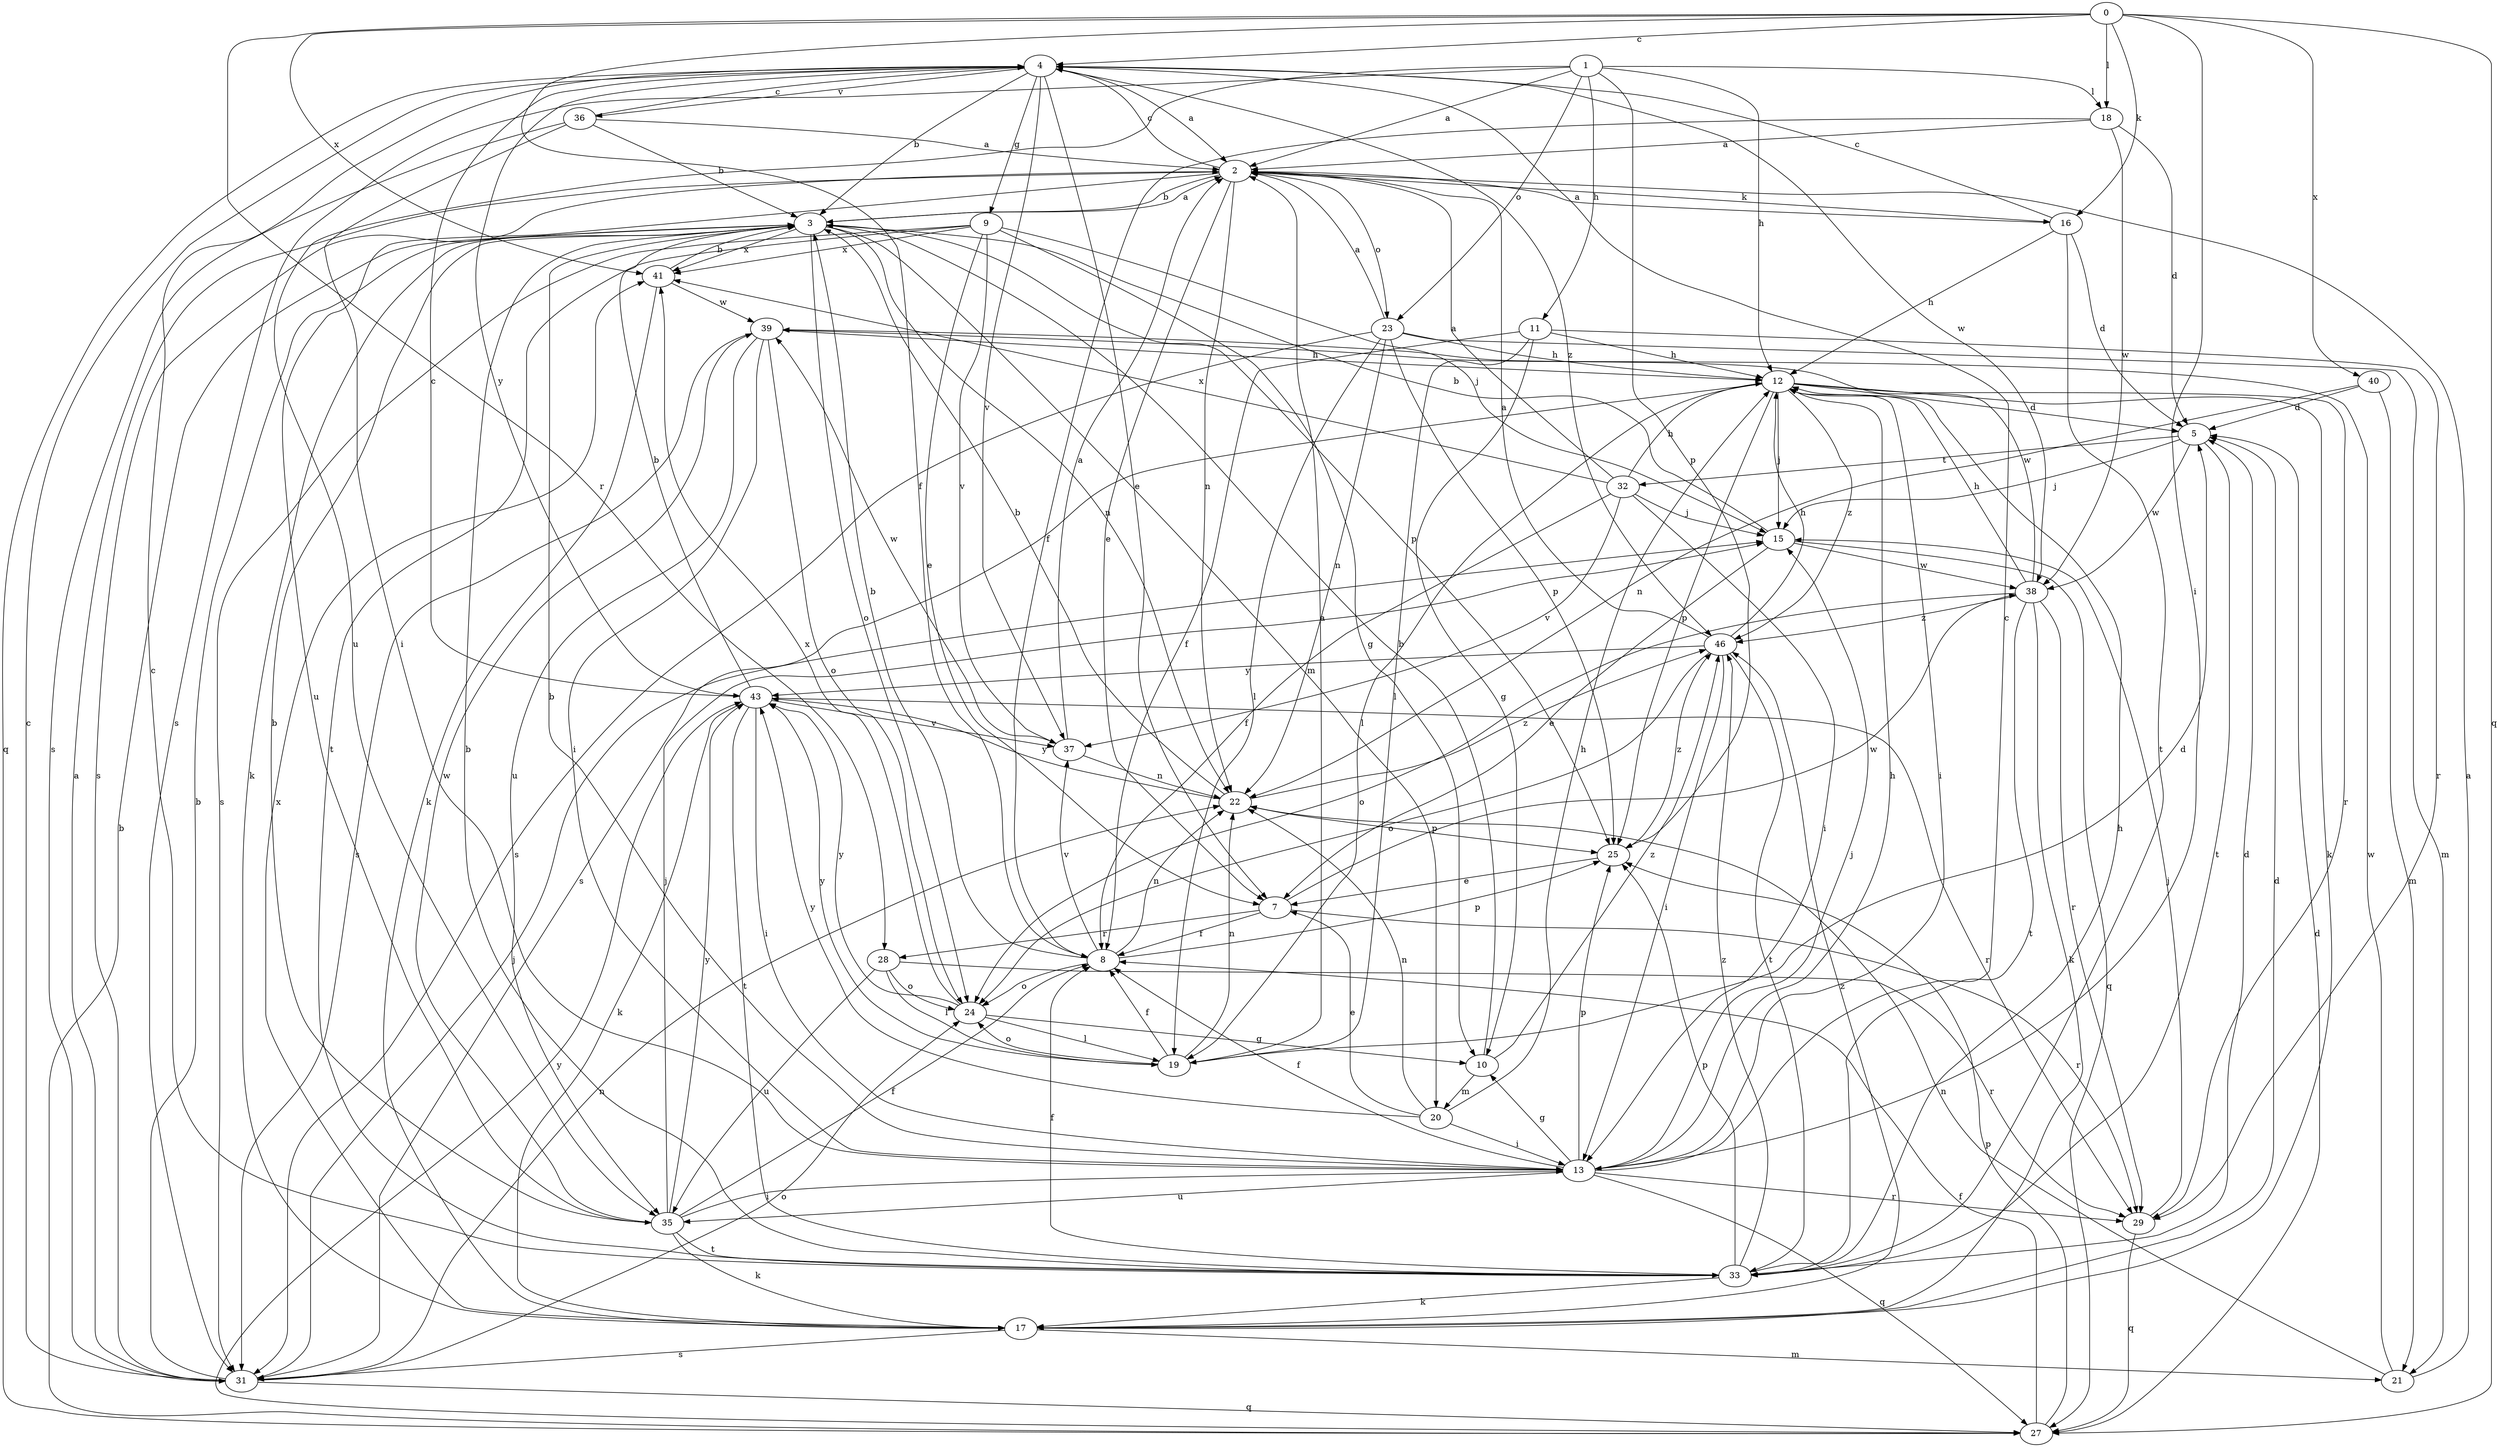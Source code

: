 strict digraph  {
0;
1;
2;
3;
4;
5;
7;
8;
9;
10;
11;
12;
13;
15;
16;
17;
18;
19;
20;
21;
22;
23;
24;
25;
27;
28;
29;
31;
32;
33;
35;
36;
37;
38;
39;
40;
41;
43;
46;
0 -> 4  [label=c];
0 -> 8  [label=f];
0 -> 13  [label=i];
0 -> 16  [label=k];
0 -> 18  [label=l];
0 -> 27  [label=q];
0 -> 28  [label=r];
0 -> 40  [label=x];
0 -> 41  [label=x];
1 -> 2  [label=a];
1 -> 11  [label=h];
1 -> 12  [label=h];
1 -> 18  [label=l];
1 -> 23  [label=o];
1 -> 25  [label=p];
1 -> 31  [label=s];
1 -> 35  [label=u];
2 -> 3  [label=b];
2 -> 4  [label=c];
2 -> 7  [label=e];
2 -> 16  [label=k];
2 -> 22  [label=n];
2 -> 23  [label=o];
2 -> 31  [label=s];
2 -> 35  [label=u];
3 -> 2  [label=a];
3 -> 17  [label=k];
3 -> 20  [label=m];
3 -> 22  [label=n];
3 -> 24  [label=o];
3 -> 25  [label=p];
3 -> 41  [label=x];
4 -> 2  [label=a];
4 -> 3  [label=b];
4 -> 7  [label=e];
4 -> 9  [label=g];
4 -> 27  [label=q];
4 -> 36  [label=v];
4 -> 37  [label=v];
4 -> 38  [label=w];
4 -> 43  [label=y];
4 -> 46  [label=z];
5 -> 15  [label=j];
5 -> 32  [label=t];
5 -> 33  [label=t];
5 -> 38  [label=w];
7 -> 8  [label=f];
7 -> 28  [label=r];
7 -> 29  [label=r];
7 -> 38  [label=w];
8 -> 3  [label=b];
8 -> 22  [label=n];
8 -> 24  [label=o];
8 -> 25  [label=p];
8 -> 37  [label=v];
9 -> 7  [label=e];
9 -> 10  [label=g];
9 -> 15  [label=j];
9 -> 31  [label=s];
9 -> 33  [label=t];
9 -> 37  [label=v];
9 -> 41  [label=x];
10 -> 3  [label=b];
10 -> 20  [label=m];
10 -> 46  [label=z];
11 -> 8  [label=f];
11 -> 10  [label=g];
11 -> 12  [label=h];
11 -> 19  [label=l];
11 -> 29  [label=r];
12 -> 5  [label=d];
12 -> 13  [label=i];
12 -> 15  [label=j];
12 -> 17  [label=k];
12 -> 19  [label=l];
12 -> 25  [label=p];
12 -> 29  [label=r];
12 -> 31  [label=s];
12 -> 46  [label=z];
13 -> 3  [label=b];
13 -> 4  [label=c];
13 -> 8  [label=f];
13 -> 10  [label=g];
13 -> 12  [label=h];
13 -> 15  [label=j];
13 -> 25  [label=p];
13 -> 27  [label=q];
13 -> 29  [label=r];
13 -> 35  [label=u];
15 -> 3  [label=b];
15 -> 7  [label=e];
15 -> 27  [label=q];
15 -> 38  [label=w];
16 -> 2  [label=a];
16 -> 4  [label=c];
16 -> 5  [label=d];
16 -> 12  [label=h];
16 -> 33  [label=t];
17 -> 5  [label=d];
17 -> 21  [label=m];
17 -> 31  [label=s];
17 -> 41  [label=x];
17 -> 46  [label=z];
18 -> 2  [label=a];
18 -> 5  [label=d];
18 -> 8  [label=f];
18 -> 38  [label=w];
19 -> 2  [label=a];
19 -> 5  [label=d];
19 -> 8  [label=f];
19 -> 22  [label=n];
19 -> 24  [label=o];
19 -> 43  [label=y];
20 -> 7  [label=e];
20 -> 12  [label=h];
20 -> 13  [label=i];
20 -> 22  [label=n];
20 -> 43  [label=y];
21 -> 2  [label=a];
21 -> 22  [label=n];
21 -> 39  [label=w];
22 -> 3  [label=b];
22 -> 25  [label=p];
22 -> 43  [label=y];
22 -> 46  [label=z];
23 -> 2  [label=a];
23 -> 12  [label=h];
23 -> 19  [label=l];
23 -> 21  [label=m];
23 -> 22  [label=n];
23 -> 25  [label=p];
23 -> 31  [label=s];
24 -> 10  [label=g];
24 -> 19  [label=l];
24 -> 41  [label=x];
24 -> 43  [label=y];
25 -> 7  [label=e];
25 -> 46  [label=z];
27 -> 3  [label=b];
27 -> 5  [label=d];
27 -> 8  [label=f];
27 -> 25  [label=p];
27 -> 43  [label=y];
28 -> 19  [label=l];
28 -> 24  [label=o];
28 -> 29  [label=r];
28 -> 35  [label=u];
29 -> 15  [label=j];
29 -> 27  [label=q];
31 -> 2  [label=a];
31 -> 3  [label=b];
31 -> 4  [label=c];
31 -> 15  [label=j];
31 -> 22  [label=n];
31 -> 24  [label=o];
31 -> 27  [label=q];
32 -> 2  [label=a];
32 -> 8  [label=f];
32 -> 12  [label=h];
32 -> 13  [label=i];
32 -> 15  [label=j];
32 -> 37  [label=v];
32 -> 41  [label=x];
33 -> 3  [label=b];
33 -> 4  [label=c];
33 -> 5  [label=d];
33 -> 8  [label=f];
33 -> 12  [label=h];
33 -> 17  [label=k];
33 -> 25  [label=p];
33 -> 46  [label=z];
35 -> 3  [label=b];
35 -> 8  [label=f];
35 -> 13  [label=i];
35 -> 15  [label=j];
35 -> 17  [label=k];
35 -> 33  [label=t];
35 -> 39  [label=w];
35 -> 43  [label=y];
36 -> 2  [label=a];
36 -> 3  [label=b];
36 -> 4  [label=c];
36 -> 13  [label=i];
36 -> 31  [label=s];
37 -> 2  [label=a];
37 -> 22  [label=n];
37 -> 39  [label=w];
38 -> 12  [label=h];
38 -> 17  [label=k];
38 -> 24  [label=o];
38 -> 29  [label=r];
38 -> 33  [label=t];
38 -> 39  [label=w];
38 -> 46  [label=z];
39 -> 12  [label=h];
39 -> 13  [label=i];
39 -> 24  [label=o];
39 -> 31  [label=s];
39 -> 35  [label=u];
40 -> 5  [label=d];
40 -> 21  [label=m];
40 -> 22  [label=n];
41 -> 3  [label=b];
41 -> 17  [label=k];
41 -> 39  [label=w];
43 -> 3  [label=b];
43 -> 4  [label=c];
43 -> 13  [label=i];
43 -> 17  [label=k];
43 -> 29  [label=r];
43 -> 33  [label=t];
43 -> 37  [label=v];
46 -> 2  [label=a];
46 -> 12  [label=h];
46 -> 13  [label=i];
46 -> 24  [label=o];
46 -> 33  [label=t];
46 -> 43  [label=y];
}
